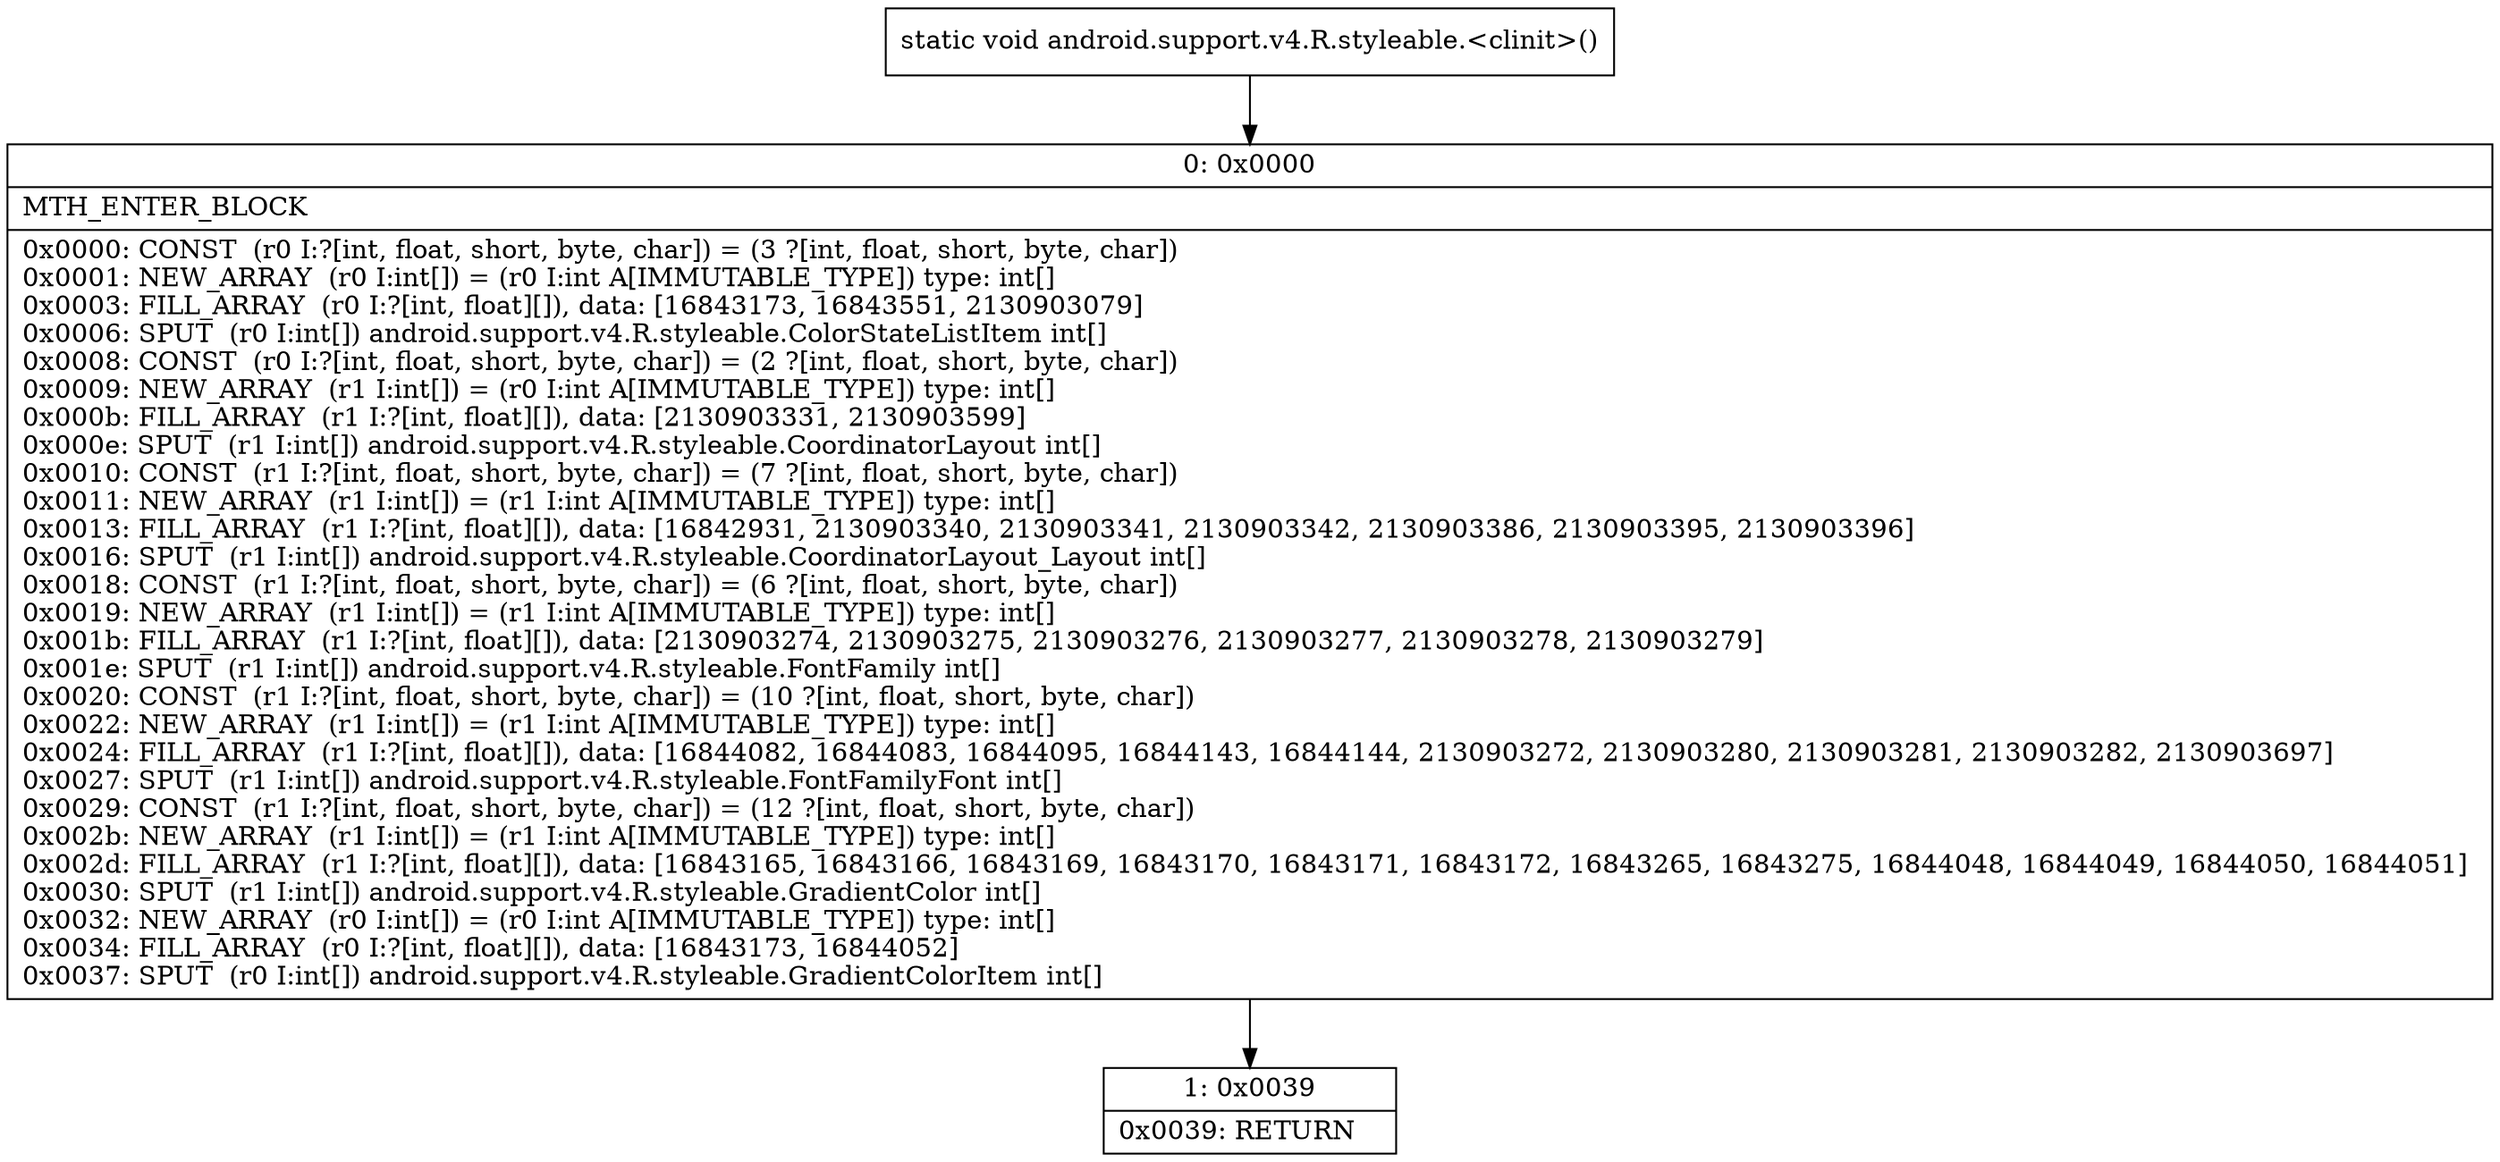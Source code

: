 digraph "CFG forandroid.support.v4.R.styleable.\<clinit\>()V" {
Node_0 [shape=record,label="{0\:\ 0x0000|MTH_ENTER_BLOCK\l|0x0000: CONST  (r0 I:?[int, float, short, byte, char]) = (3 ?[int, float, short, byte, char]) \l0x0001: NEW_ARRAY  (r0 I:int[]) = (r0 I:int A[IMMUTABLE_TYPE]) type: int[] \l0x0003: FILL_ARRAY  (r0 I:?[int, float][]), data: [16843173, 16843551, 2130903079] \l0x0006: SPUT  (r0 I:int[]) android.support.v4.R.styleable.ColorStateListItem int[] \l0x0008: CONST  (r0 I:?[int, float, short, byte, char]) = (2 ?[int, float, short, byte, char]) \l0x0009: NEW_ARRAY  (r1 I:int[]) = (r0 I:int A[IMMUTABLE_TYPE]) type: int[] \l0x000b: FILL_ARRAY  (r1 I:?[int, float][]), data: [2130903331, 2130903599] \l0x000e: SPUT  (r1 I:int[]) android.support.v4.R.styleable.CoordinatorLayout int[] \l0x0010: CONST  (r1 I:?[int, float, short, byte, char]) = (7 ?[int, float, short, byte, char]) \l0x0011: NEW_ARRAY  (r1 I:int[]) = (r1 I:int A[IMMUTABLE_TYPE]) type: int[] \l0x0013: FILL_ARRAY  (r1 I:?[int, float][]), data: [16842931, 2130903340, 2130903341, 2130903342, 2130903386, 2130903395, 2130903396] \l0x0016: SPUT  (r1 I:int[]) android.support.v4.R.styleable.CoordinatorLayout_Layout int[] \l0x0018: CONST  (r1 I:?[int, float, short, byte, char]) = (6 ?[int, float, short, byte, char]) \l0x0019: NEW_ARRAY  (r1 I:int[]) = (r1 I:int A[IMMUTABLE_TYPE]) type: int[] \l0x001b: FILL_ARRAY  (r1 I:?[int, float][]), data: [2130903274, 2130903275, 2130903276, 2130903277, 2130903278, 2130903279] \l0x001e: SPUT  (r1 I:int[]) android.support.v4.R.styleable.FontFamily int[] \l0x0020: CONST  (r1 I:?[int, float, short, byte, char]) = (10 ?[int, float, short, byte, char]) \l0x0022: NEW_ARRAY  (r1 I:int[]) = (r1 I:int A[IMMUTABLE_TYPE]) type: int[] \l0x0024: FILL_ARRAY  (r1 I:?[int, float][]), data: [16844082, 16844083, 16844095, 16844143, 16844144, 2130903272, 2130903280, 2130903281, 2130903282, 2130903697] \l0x0027: SPUT  (r1 I:int[]) android.support.v4.R.styleable.FontFamilyFont int[] \l0x0029: CONST  (r1 I:?[int, float, short, byte, char]) = (12 ?[int, float, short, byte, char]) \l0x002b: NEW_ARRAY  (r1 I:int[]) = (r1 I:int A[IMMUTABLE_TYPE]) type: int[] \l0x002d: FILL_ARRAY  (r1 I:?[int, float][]), data: [16843165, 16843166, 16843169, 16843170, 16843171, 16843172, 16843265, 16843275, 16844048, 16844049, 16844050, 16844051] \l0x0030: SPUT  (r1 I:int[]) android.support.v4.R.styleable.GradientColor int[] \l0x0032: NEW_ARRAY  (r0 I:int[]) = (r0 I:int A[IMMUTABLE_TYPE]) type: int[] \l0x0034: FILL_ARRAY  (r0 I:?[int, float][]), data: [16843173, 16844052] \l0x0037: SPUT  (r0 I:int[]) android.support.v4.R.styleable.GradientColorItem int[] \l}"];
Node_1 [shape=record,label="{1\:\ 0x0039|0x0039: RETURN   \l}"];
MethodNode[shape=record,label="{static void android.support.v4.R.styleable.\<clinit\>() }"];
MethodNode -> Node_0;
Node_0 -> Node_1;
}

